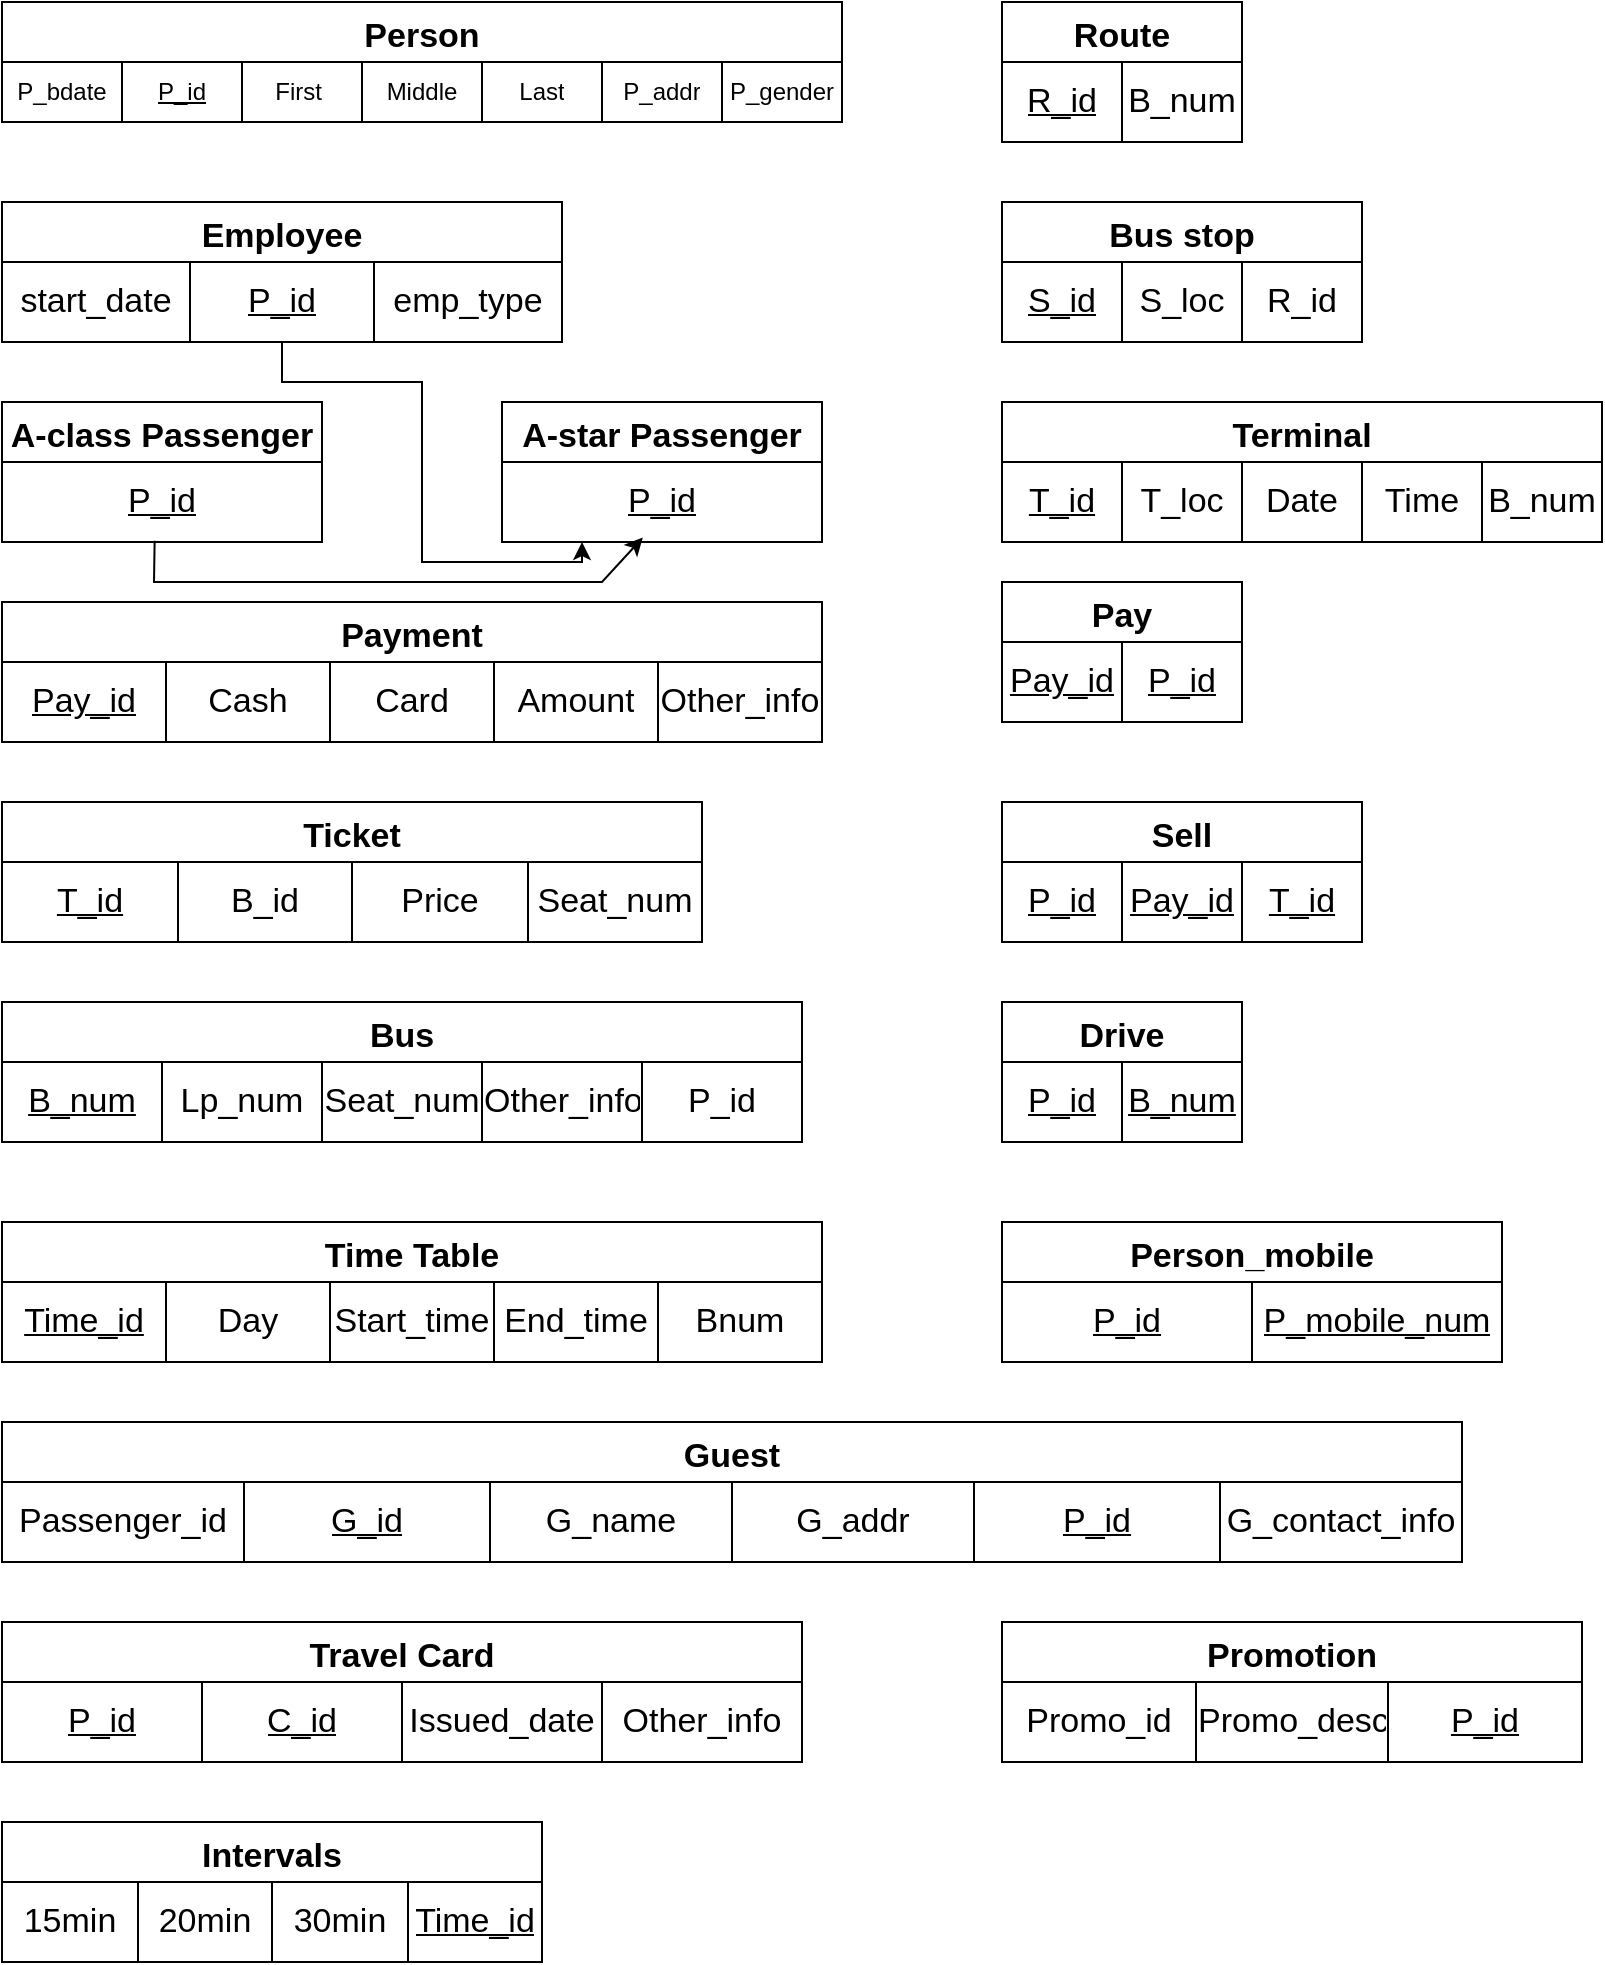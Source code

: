 <mxfile version="15.6.0" type="github">
  <diagram id="R2lEEEUBdFMjLlhIrx00" name="Page-1">
    <mxGraphModel dx="1038" dy="547" grid="1" gridSize="10" guides="1" tooltips="1" connect="1" arrows="1" fold="1" page="1" pageScale="1" pageWidth="850" pageHeight="1100" math="0" shadow="0" extFonts="Permanent Marker^https://fonts.googleapis.com/css?family=Permanent+Marker">
      <root>
        <mxCell id="0" />
        <mxCell id="1" parent="0" />
        <mxCell id="wXo4H-SSi3zwfZi33Xhp-3" value="Person" style="shape=table;startSize=30;container=1;collapsible=0;childLayout=tableLayout;fontSize=17;fontStyle=1" vertex="1" parent="1">
          <mxGeometry x="40" y="40" width="420" height="60" as="geometry" />
        </mxCell>
        <mxCell id="wXo4H-SSi3zwfZi33Xhp-4" value="" style="shape=partialRectangle;collapsible=0;dropTarget=0;pointerEvents=0;fillColor=none;top=0;left=0;bottom=0;right=0;points=[[0,0.5],[1,0.5]];portConstraint=eastwest;" vertex="1" parent="wXo4H-SSi3zwfZi33Xhp-3">
          <mxGeometry y="30" width="420" height="30" as="geometry" />
        </mxCell>
        <mxCell id="wXo4H-SSi3zwfZi33Xhp-5" value="P_bdate" style="shape=partialRectangle;html=1;whiteSpace=wrap;connectable=0;overflow=hidden;fillColor=none;top=0;left=0;bottom=0;right=0;pointerEvents=1;" vertex="1" parent="wXo4H-SSi3zwfZi33Xhp-4">
          <mxGeometry width="60" height="30" as="geometry">
            <mxRectangle width="60" height="30" as="alternateBounds" />
          </mxGeometry>
        </mxCell>
        <mxCell id="wXo4H-SSi3zwfZi33Xhp-6" value="&lt;u&gt;P_id&lt;/u&gt;" style="shape=partialRectangle;html=1;whiteSpace=wrap;connectable=0;overflow=hidden;fillColor=none;top=0;left=0;bottom=0;right=0;pointerEvents=1;" vertex="1" parent="wXo4H-SSi3zwfZi33Xhp-4">
          <mxGeometry x="60" width="60" height="30" as="geometry">
            <mxRectangle width="60" height="30" as="alternateBounds" />
          </mxGeometry>
        </mxCell>
        <mxCell id="wXo4H-SSi3zwfZi33Xhp-7" value="First&lt;span style=&quot;white-space: pre&quot;&gt;	&lt;/span&gt;" style="shape=partialRectangle;html=1;whiteSpace=wrap;connectable=0;overflow=hidden;fillColor=none;top=0;left=0;bottom=0;right=0;pointerEvents=1;" vertex="1" parent="wXo4H-SSi3zwfZi33Xhp-4">
          <mxGeometry x="120" width="60" height="30" as="geometry">
            <mxRectangle width="60" height="30" as="alternateBounds" />
          </mxGeometry>
        </mxCell>
        <mxCell id="wXo4H-SSi3zwfZi33Xhp-8" value="Middle" style="shape=partialRectangle;html=1;whiteSpace=wrap;connectable=0;overflow=hidden;fillColor=none;top=0;left=0;bottom=0;right=0;pointerEvents=1;" vertex="1" parent="wXo4H-SSi3zwfZi33Xhp-4">
          <mxGeometry x="180" width="60" height="30" as="geometry">
            <mxRectangle width="60" height="30" as="alternateBounds" />
          </mxGeometry>
        </mxCell>
        <mxCell id="wXo4H-SSi3zwfZi33Xhp-9" value="Last" style="shape=partialRectangle;html=1;whiteSpace=wrap;connectable=0;overflow=hidden;fillColor=none;top=0;left=0;bottom=0;right=0;pointerEvents=1;" vertex="1" parent="wXo4H-SSi3zwfZi33Xhp-4">
          <mxGeometry x="240" width="60" height="30" as="geometry">
            <mxRectangle width="60" height="30" as="alternateBounds" />
          </mxGeometry>
        </mxCell>
        <mxCell id="wXo4H-SSi3zwfZi33Xhp-10" value="P_addr" style="shape=partialRectangle;html=1;whiteSpace=wrap;connectable=0;overflow=hidden;fillColor=none;top=0;left=0;bottom=0;right=0;pointerEvents=1;" vertex="1" parent="wXo4H-SSi3zwfZi33Xhp-4">
          <mxGeometry x="300" width="60" height="30" as="geometry">
            <mxRectangle width="60" height="30" as="alternateBounds" />
          </mxGeometry>
        </mxCell>
        <mxCell id="wXo4H-SSi3zwfZi33Xhp-11" value="P_gender" style="shape=partialRectangle;html=1;whiteSpace=wrap;connectable=0;overflow=hidden;fillColor=none;top=0;left=0;bottom=0;right=0;pointerEvents=1;" vertex="1" parent="wXo4H-SSi3zwfZi33Xhp-4">
          <mxGeometry x="360" width="60" height="30" as="geometry">
            <mxRectangle width="60" height="30" as="alternateBounds" />
          </mxGeometry>
        </mxCell>
        <mxCell id="wXo4H-SSi3zwfZi33Xhp-18" value="Employee" style="shape=table;startSize=30;container=1;collapsible=0;childLayout=tableLayout;fontSize=17;fontStyle=1" vertex="1" parent="1">
          <mxGeometry x="40" y="140" width="280" height="70" as="geometry" />
        </mxCell>
        <mxCell id="wXo4H-SSi3zwfZi33Xhp-19" value="" style="shape=partialRectangle;collapsible=0;dropTarget=0;pointerEvents=0;fillColor=none;top=0;left=0;bottom=0;right=0;points=[[0,0.5],[1,0.5]];portConstraint=eastwest;fontSize=17;" vertex="1" parent="wXo4H-SSi3zwfZi33Xhp-18">
          <mxGeometry y="30" width="280" height="40" as="geometry" />
        </mxCell>
        <mxCell id="wXo4H-SSi3zwfZi33Xhp-20" value="start_date" style="shape=partialRectangle;html=1;whiteSpace=wrap;connectable=0;overflow=hidden;fillColor=none;top=0;left=0;bottom=0;right=0;pointerEvents=1;fontSize=17;" vertex="1" parent="wXo4H-SSi3zwfZi33Xhp-19">
          <mxGeometry width="94" height="40" as="geometry">
            <mxRectangle width="94" height="40" as="alternateBounds" />
          </mxGeometry>
        </mxCell>
        <mxCell id="wXo4H-SSi3zwfZi33Xhp-21" value="&lt;u&gt;P_id&lt;/u&gt;" style="shape=partialRectangle;html=1;whiteSpace=wrap;connectable=0;overflow=hidden;fillColor=none;top=0;left=0;bottom=0;right=0;pointerEvents=1;fontSize=17;" vertex="1" parent="wXo4H-SSi3zwfZi33Xhp-19">
          <mxGeometry x="94" width="92" height="40" as="geometry">
            <mxRectangle width="92" height="40" as="alternateBounds" />
          </mxGeometry>
        </mxCell>
        <mxCell id="wXo4H-SSi3zwfZi33Xhp-22" value="emp_type" style="shape=partialRectangle;html=1;whiteSpace=wrap;connectable=0;overflow=hidden;fillColor=none;top=0;left=0;bottom=0;right=0;pointerEvents=1;fontSize=17;" vertex="1" parent="wXo4H-SSi3zwfZi33Xhp-19">
          <mxGeometry x="186" width="94" height="40" as="geometry">
            <mxRectangle width="94" height="40" as="alternateBounds" />
          </mxGeometry>
        </mxCell>
        <mxCell id="wXo4H-SSi3zwfZi33Xhp-23" value="A-class Passenger" style="shape=table;startSize=30;container=1;collapsible=0;childLayout=tableLayout;fontSize=17;fontStyle=1" vertex="1" parent="1">
          <mxGeometry x="40" y="240" width="160" height="70" as="geometry" />
        </mxCell>
        <mxCell id="wXo4H-SSi3zwfZi33Xhp-24" value="" style="shape=partialRectangle;collapsible=0;dropTarget=0;pointerEvents=0;fillColor=none;top=0;left=0;bottom=0;right=0;points=[[0,0.5],[1,0.5]];portConstraint=eastwest;fontSize=17;" vertex="1" parent="wXo4H-SSi3zwfZi33Xhp-23">
          <mxGeometry y="30" width="160" height="40" as="geometry" />
        </mxCell>
        <mxCell id="wXo4H-SSi3zwfZi33Xhp-25" value="&lt;u&gt;P_id&lt;/u&gt;" style="shape=partialRectangle;html=1;whiteSpace=wrap;connectable=0;overflow=hidden;fillColor=none;top=0;left=0;bottom=0;right=0;pointerEvents=1;fontSize=17;" vertex="1" parent="wXo4H-SSi3zwfZi33Xhp-24">
          <mxGeometry width="160" height="40" as="geometry">
            <mxRectangle width="160" height="40" as="alternateBounds" />
          </mxGeometry>
        </mxCell>
        <mxCell id="wXo4H-SSi3zwfZi33Xhp-26" value="Payment" style="shape=table;startSize=30;container=1;collapsible=0;childLayout=tableLayout;fontSize=17;fontStyle=1" vertex="1" parent="1">
          <mxGeometry x="40" y="340" width="410" height="70" as="geometry" />
        </mxCell>
        <mxCell id="wXo4H-SSi3zwfZi33Xhp-27" value="" style="shape=partialRectangle;collapsible=0;dropTarget=0;pointerEvents=0;fillColor=none;top=0;left=0;bottom=0;right=0;points=[[0,0.5],[1,0.5]];portConstraint=eastwest;fontSize=17;" vertex="1" parent="wXo4H-SSi3zwfZi33Xhp-26">
          <mxGeometry y="30" width="410" height="40" as="geometry" />
        </mxCell>
        <mxCell id="wXo4H-SSi3zwfZi33Xhp-28" value="&lt;u&gt;Pay_id&lt;/u&gt;" style="shape=partialRectangle;html=1;whiteSpace=wrap;connectable=0;overflow=hidden;fillColor=none;top=0;left=0;bottom=0;right=0;pointerEvents=1;fontSize=17;" vertex="1" parent="wXo4H-SSi3zwfZi33Xhp-27">
          <mxGeometry width="82" height="40" as="geometry">
            <mxRectangle width="82" height="40" as="alternateBounds" />
          </mxGeometry>
        </mxCell>
        <mxCell id="wXo4H-SSi3zwfZi33Xhp-29" value="Cash" style="shape=partialRectangle;html=1;whiteSpace=wrap;connectable=0;overflow=hidden;fillColor=none;top=0;left=0;bottom=0;right=0;pointerEvents=1;fontSize=17;" vertex="1" parent="wXo4H-SSi3zwfZi33Xhp-27">
          <mxGeometry x="82" width="82" height="40" as="geometry">
            <mxRectangle width="82" height="40" as="alternateBounds" />
          </mxGeometry>
        </mxCell>
        <mxCell id="wXo4H-SSi3zwfZi33Xhp-30" value="Card" style="shape=partialRectangle;html=1;whiteSpace=wrap;connectable=0;overflow=hidden;fillColor=none;top=0;left=0;bottom=0;right=0;pointerEvents=1;fontSize=17;" vertex="1" parent="wXo4H-SSi3zwfZi33Xhp-27">
          <mxGeometry x="164" width="82" height="40" as="geometry">
            <mxRectangle width="82" height="40" as="alternateBounds" />
          </mxGeometry>
        </mxCell>
        <mxCell id="wXo4H-SSi3zwfZi33Xhp-31" value="Amount" style="shape=partialRectangle;html=1;whiteSpace=wrap;connectable=0;overflow=hidden;fillColor=none;top=0;left=0;bottom=0;right=0;pointerEvents=1;fontSize=17;" vertex="1" parent="wXo4H-SSi3zwfZi33Xhp-27">
          <mxGeometry x="246" width="82" height="40" as="geometry">
            <mxRectangle width="82" height="40" as="alternateBounds" />
          </mxGeometry>
        </mxCell>
        <mxCell id="wXo4H-SSi3zwfZi33Xhp-32" value="Other_info" style="shape=partialRectangle;html=1;whiteSpace=wrap;connectable=0;overflow=hidden;fillColor=none;top=0;left=0;bottom=0;right=0;pointerEvents=1;fontSize=17;" vertex="1" parent="wXo4H-SSi3zwfZi33Xhp-27">
          <mxGeometry x="328" width="82" height="40" as="geometry">
            <mxRectangle width="82" height="40" as="alternateBounds" />
          </mxGeometry>
        </mxCell>
        <mxCell id="wXo4H-SSi3zwfZi33Xhp-33" value="A-star Passenger" style="shape=table;startSize=30;container=1;collapsible=0;childLayout=tableLayout;fontSize=17;fontStyle=1" vertex="1" parent="1">
          <mxGeometry x="290" y="240" width="160" height="70" as="geometry" />
        </mxCell>
        <mxCell id="wXo4H-SSi3zwfZi33Xhp-34" value="" style="shape=partialRectangle;collapsible=0;dropTarget=0;pointerEvents=0;fillColor=none;top=0;left=0;bottom=0;right=0;points=[[0,0.5],[1,0.5]];portConstraint=eastwest;fontSize=17;" vertex="1" parent="wXo4H-SSi3zwfZi33Xhp-33">
          <mxGeometry y="30" width="160" height="40" as="geometry" />
        </mxCell>
        <mxCell id="wXo4H-SSi3zwfZi33Xhp-35" value="&lt;u&gt;P_id&lt;/u&gt;" style="shape=partialRectangle;html=1;whiteSpace=wrap;connectable=0;overflow=hidden;fillColor=none;top=0;left=0;bottom=0;right=0;pointerEvents=1;fontSize=17;" vertex="1" parent="wXo4H-SSi3zwfZi33Xhp-34">
          <mxGeometry width="160" height="40" as="geometry">
            <mxRectangle width="160" height="40" as="alternateBounds" />
          </mxGeometry>
        </mxCell>
        <mxCell id="wXo4H-SSi3zwfZi33Xhp-36" value="Ticket" style="shape=table;startSize=30;container=1;collapsible=0;childLayout=tableLayout;fontSize=17;fontStyle=1" vertex="1" parent="1">
          <mxGeometry x="40" y="440" width="350" height="70" as="geometry" />
        </mxCell>
        <mxCell id="wXo4H-SSi3zwfZi33Xhp-37" value="" style="shape=partialRectangle;collapsible=0;dropTarget=0;pointerEvents=0;fillColor=none;top=0;left=0;bottom=0;right=0;points=[[0,0.5],[1,0.5]];portConstraint=eastwest;fontSize=17;" vertex="1" parent="wXo4H-SSi3zwfZi33Xhp-36">
          <mxGeometry y="30" width="350" height="40" as="geometry" />
        </mxCell>
        <mxCell id="wXo4H-SSi3zwfZi33Xhp-38" value="&lt;u&gt;T_id&lt;/u&gt;" style="shape=partialRectangle;html=1;whiteSpace=wrap;connectable=0;overflow=hidden;fillColor=none;top=0;left=0;bottom=0;right=0;pointerEvents=1;fontSize=17;" vertex="1" parent="wXo4H-SSi3zwfZi33Xhp-37">
          <mxGeometry width="88" height="40" as="geometry">
            <mxRectangle width="88" height="40" as="alternateBounds" />
          </mxGeometry>
        </mxCell>
        <mxCell id="wXo4H-SSi3zwfZi33Xhp-39" value="B_id" style="shape=partialRectangle;html=1;whiteSpace=wrap;connectable=0;overflow=hidden;fillColor=none;top=0;left=0;bottom=0;right=0;pointerEvents=1;fontSize=17;" vertex="1" parent="wXo4H-SSi3zwfZi33Xhp-37">
          <mxGeometry x="88" width="87" height="40" as="geometry">
            <mxRectangle width="87" height="40" as="alternateBounds" />
          </mxGeometry>
        </mxCell>
        <mxCell id="wXo4H-SSi3zwfZi33Xhp-40" value="Price" style="shape=partialRectangle;html=1;whiteSpace=wrap;connectable=0;overflow=hidden;fillColor=none;top=0;left=0;bottom=0;right=0;pointerEvents=1;fontSize=17;" vertex="1" parent="wXo4H-SSi3zwfZi33Xhp-37">
          <mxGeometry x="175" width="88" height="40" as="geometry">
            <mxRectangle width="88" height="40" as="alternateBounds" />
          </mxGeometry>
        </mxCell>
        <mxCell id="wXo4H-SSi3zwfZi33Xhp-41" value="Seat_num" style="shape=partialRectangle;html=1;whiteSpace=wrap;connectable=0;overflow=hidden;fillColor=none;top=0;left=0;bottom=0;right=0;pointerEvents=1;fontSize=17;" vertex="1" parent="wXo4H-SSi3zwfZi33Xhp-37">
          <mxGeometry x="263" width="87" height="40" as="geometry">
            <mxRectangle width="87" height="40" as="alternateBounds" />
          </mxGeometry>
        </mxCell>
        <mxCell id="wXo4H-SSi3zwfZi33Xhp-42" value="Bus" style="shape=table;startSize=30;container=1;collapsible=0;childLayout=tableLayout;fontSize=17;fontStyle=1" vertex="1" parent="1">
          <mxGeometry x="40" y="540" width="400" height="70" as="geometry" />
        </mxCell>
        <mxCell id="wXo4H-SSi3zwfZi33Xhp-43" value="" style="shape=partialRectangle;collapsible=0;dropTarget=0;pointerEvents=0;fillColor=none;top=0;left=0;bottom=0;right=0;points=[[0,0.5],[1,0.5]];portConstraint=eastwest;fontSize=17;" vertex="1" parent="wXo4H-SSi3zwfZi33Xhp-42">
          <mxGeometry y="30" width="400" height="40" as="geometry" />
        </mxCell>
        <mxCell id="wXo4H-SSi3zwfZi33Xhp-44" value="&lt;u&gt;B_num&lt;/u&gt;" style="shape=partialRectangle;html=1;whiteSpace=wrap;connectable=0;overflow=hidden;fillColor=none;top=0;left=0;bottom=0;right=0;pointerEvents=1;fontSize=17;" vertex="1" parent="wXo4H-SSi3zwfZi33Xhp-43">
          <mxGeometry width="80" height="40" as="geometry">
            <mxRectangle width="80" height="40" as="alternateBounds" />
          </mxGeometry>
        </mxCell>
        <mxCell id="wXo4H-SSi3zwfZi33Xhp-45" value="Lp_num" style="shape=partialRectangle;html=1;whiteSpace=wrap;connectable=0;overflow=hidden;fillColor=none;top=0;left=0;bottom=0;right=0;pointerEvents=1;fontSize=17;" vertex="1" parent="wXo4H-SSi3zwfZi33Xhp-43">
          <mxGeometry x="80" width="80" height="40" as="geometry">
            <mxRectangle width="80" height="40" as="alternateBounds" />
          </mxGeometry>
        </mxCell>
        <mxCell id="wXo4H-SSi3zwfZi33Xhp-46" value="Seat_num" style="shape=partialRectangle;html=1;whiteSpace=wrap;connectable=0;overflow=hidden;fillColor=none;top=0;left=0;bottom=0;right=0;pointerEvents=1;fontSize=17;" vertex="1" parent="wXo4H-SSi3zwfZi33Xhp-43">
          <mxGeometry x="160" width="80" height="40" as="geometry">
            <mxRectangle width="80" height="40" as="alternateBounds" />
          </mxGeometry>
        </mxCell>
        <mxCell id="wXo4H-SSi3zwfZi33Xhp-47" value="Other_info" style="shape=partialRectangle;html=1;whiteSpace=wrap;connectable=0;overflow=hidden;fillColor=none;top=0;left=0;bottom=0;right=0;pointerEvents=1;fontSize=17;" vertex="1" parent="wXo4H-SSi3zwfZi33Xhp-43">
          <mxGeometry x="240" width="80" height="40" as="geometry">
            <mxRectangle width="80" height="40" as="alternateBounds" />
          </mxGeometry>
        </mxCell>
        <mxCell id="wXo4H-SSi3zwfZi33Xhp-48" value="P_id" style="shape=partialRectangle;html=1;whiteSpace=wrap;connectable=0;overflow=hidden;fillColor=none;top=0;left=0;bottom=0;right=0;pointerEvents=1;fontSize=17;" vertex="1" parent="wXo4H-SSi3zwfZi33Xhp-43">
          <mxGeometry x="320" width="80" height="40" as="geometry">
            <mxRectangle width="80" height="40" as="alternateBounds" />
          </mxGeometry>
        </mxCell>
        <mxCell id="wXo4H-SSi3zwfZi33Xhp-49" value="Terminal" style="shape=table;startSize=30;container=1;collapsible=0;childLayout=tableLayout;fontSize=17;fontStyle=1" vertex="1" parent="1">
          <mxGeometry x="540" y="240" width="300" height="70" as="geometry" />
        </mxCell>
        <mxCell id="wXo4H-SSi3zwfZi33Xhp-50" value="" style="shape=partialRectangle;collapsible=0;dropTarget=0;pointerEvents=0;fillColor=none;top=0;left=0;bottom=0;right=0;points=[[0,0.5],[1,0.5]];portConstraint=eastwest;fontSize=17;" vertex="1" parent="wXo4H-SSi3zwfZi33Xhp-49">
          <mxGeometry y="30" width="300" height="40" as="geometry" />
        </mxCell>
        <mxCell id="wXo4H-SSi3zwfZi33Xhp-51" value="&lt;u&gt;T_id&lt;/u&gt;" style="shape=partialRectangle;html=1;whiteSpace=wrap;connectable=0;overflow=hidden;fillColor=none;top=0;left=0;bottom=0;right=0;pointerEvents=1;fontSize=17;" vertex="1" parent="wXo4H-SSi3zwfZi33Xhp-50">
          <mxGeometry width="60" height="40" as="geometry">
            <mxRectangle width="60" height="40" as="alternateBounds" />
          </mxGeometry>
        </mxCell>
        <mxCell id="wXo4H-SSi3zwfZi33Xhp-52" value="T_loc" style="shape=partialRectangle;html=1;whiteSpace=wrap;connectable=0;overflow=hidden;fillColor=none;top=0;left=0;bottom=0;right=0;pointerEvents=1;fontSize=17;" vertex="1" parent="wXo4H-SSi3zwfZi33Xhp-50">
          <mxGeometry x="60" width="60" height="40" as="geometry">
            <mxRectangle width="60" height="40" as="alternateBounds" />
          </mxGeometry>
        </mxCell>
        <mxCell id="wXo4H-SSi3zwfZi33Xhp-53" value="Date" style="shape=partialRectangle;html=1;whiteSpace=wrap;connectable=0;overflow=hidden;fillColor=none;top=0;left=0;bottom=0;right=0;pointerEvents=1;fontSize=17;" vertex="1" parent="wXo4H-SSi3zwfZi33Xhp-50">
          <mxGeometry x="120" width="60" height="40" as="geometry">
            <mxRectangle width="60" height="40" as="alternateBounds" />
          </mxGeometry>
        </mxCell>
        <mxCell id="wXo4H-SSi3zwfZi33Xhp-54" value="Time" style="shape=partialRectangle;html=1;whiteSpace=wrap;connectable=0;overflow=hidden;fillColor=none;top=0;left=0;bottom=0;right=0;pointerEvents=1;fontSize=17;" vertex="1" parent="wXo4H-SSi3zwfZi33Xhp-50">
          <mxGeometry x="180" width="60" height="40" as="geometry">
            <mxRectangle width="60" height="40" as="alternateBounds" />
          </mxGeometry>
        </mxCell>
        <mxCell id="wXo4H-SSi3zwfZi33Xhp-55" value="B_num" style="shape=partialRectangle;html=1;whiteSpace=wrap;connectable=0;overflow=hidden;fillColor=none;top=0;left=0;bottom=0;right=0;pointerEvents=1;fontSize=17;" vertex="1" parent="wXo4H-SSi3zwfZi33Xhp-50">
          <mxGeometry x="240" width="60" height="40" as="geometry">
            <mxRectangle width="60" height="40" as="alternateBounds" />
          </mxGeometry>
        </mxCell>
        <mxCell id="wXo4H-SSi3zwfZi33Xhp-56" value="Route" style="shape=table;startSize=30;container=1;collapsible=0;childLayout=tableLayout;fontSize=17;fontStyle=1" vertex="1" parent="1">
          <mxGeometry x="540" y="40" width="120" height="70" as="geometry" />
        </mxCell>
        <mxCell id="wXo4H-SSi3zwfZi33Xhp-57" value="" style="shape=partialRectangle;collapsible=0;dropTarget=0;pointerEvents=0;fillColor=none;top=0;left=0;bottom=0;right=0;points=[[0,0.5],[1,0.5]];portConstraint=eastwest;fontSize=17;" vertex="1" parent="wXo4H-SSi3zwfZi33Xhp-56">
          <mxGeometry y="30" width="120" height="40" as="geometry" />
        </mxCell>
        <mxCell id="wXo4H-SSi3zwfZi33Xhp-58" value="&lt;u&gt;R_id&lt;/u&gt;" style="shape=partialRectangle;html=1;whiteSpace=wrap;connectable=0;overflow=hidden;fillColor=none;top=0;left=0;bottom=0;right=0;pointerEvents=1;fontSize=17;" vertex="1" parent="wXo4H-SSi3zwfZi33Xhp-57">
          <mxGeometry width="60" height="40" as="geometry">
            <mxRectangle width="60" height="40" as="alternateBounds" />
          </mxGeometry>
        </mxCell>
        <mxCell id="wXo4H-SSi3zwfZi33Xhp-59" value="B_num" style="shape=partialRectangle;html=1;whiteSpace=wrap;connectable=0;overflow=hidden;fillColor=none;top=0;left=0;bottom=0;right=0;pointerEvents=1;fontSize=17;" vertex="1" parent="wXo4H-SSi3zwfZi33Xhp-57">
          <mxGeometry x="60" width="60" height="40" as="geometry">
            <mxRectangle width="60" height="40" as="alternateBounds" />
          </mxGeometry>
        </mxCell>
        <mxCell id="wXo4H-SSi3zwfZi33Xhp-60" value="Bus stop" style="shape=table;startSize=30;container=1;collapsible=0;childLayout=tableLayout;fontSize=17;fontStyle=1" vertex="1" parent="1">
          <mxGeometry x="540" y="140" width="180" height="70" as="geometry" />
        </mxCell>
        <mxCell id="wXo4H-SSi3zwfZi33Xhp-61" value="" style="shape=partialRectangle;collapsible=0;dropTarget=0;pointerEvents=0;fillColor=none;top=0;left=0;bottom=0;right=0;points=[[0,0.5],[1,0.5]];portConstraint=eastwest;fontSize=17;" vertex="1" parent="wXo4H-SSi3zwfZi33Xhp-60">
          <mxGeometry y="30" width="180" height="40" as="geometry" />
        </mxCell>
        <mxCell id="wXo4H-SSi3zwfZi33Xhp-62" value="&lt;u&gt;S_id&lt;/u&gt;" style="shape=partialRectangle;html=1;whiteSpace=wrap;connectable=0;overflow=hidden;fillColor=none;top=0;left=0;bottom=0;right=0;pointerEvents=1;fontSize=17;" vertex="1" parent="wXo4H-SSi3zwfZi33Xhp-61">
          <mxGeometry width="60" height="40" as="geometry">
            <mxRectangle width="60" height="40" as="alternateBounds" />
          </mxGeometry>
        </mxCell>
        <mxCell id="wXo4H-SSi3zwfZi33Xhp-63" value="S_loc" style="shape=partialRectangle;html=1;whiteSpace=wrap;connectable=0;overflow=hidden;fillColor=none;top=0;left=0;bottom=0;right=0;pointerEvents=1;fontSize=17;" vertex="1" parent="wXo4H-SSi3zwfZi33Xhp-61">
          <mxGeometry x="60" width="60" height="40" as="geometry">
            <mxRectangle width="60" height="40" as="alternateBounds" />
          </mxGeometry>
        </mxCell>
        <mxCell id="wXo4H-SSi3zwfZi33Xhp-64" value="R_id" style="shape=partialRectangle;html=1;whiteSpace=wrap;connectable=0;overflow=hidden;fillColor=none;top=0;left=0;bottom=0;right=0;pointerEvents=1;fontSize=17;" vertex="1" parent="wXo4H-SSi3zwfZi33Xhp-61">
          <mxGeometry x="120" width="60" height="40" as="geometry">
            <mxRectangle width="60" height="40" as="alternateBounds" />
          </mxGeometry>
        </mxCell>
        <mxCell id="wXo4H-SSi3zwfZi33Xhp-65" value="Time Table" style="shape=table;startSize=30;container=1;collapsible=0;childLayout=tableLayout;fontSize=17;fontStyle=1" vertex="1" parent="1">
          <mxGeometry x="40" y="650" width="410" height="70" as="geometry" />
        </mxCell>
        <mxCell id="wXo4H-SSi3zwfZi33Xhp-66" value="" style="shape=partialRectangle;collapsible=0;dropTarget=0;pointerEvents=0;fillColor=none;top=0;left=0;bottom=0;right=0;points=[[0,0.5],[1,0.5]];portConstraint=eastwest;fontSize=17;" vertex="1" parent="wXo4H-SSi3zwfZi33Xhp-65">
          <mxGeometry y="30" width="410" height="40" as="geometry" />
        </mxCell>
        <mxCell id="wXo4H-SSi3zwfZi33Xhp-67" value="&lt;u&gt;Time_id&lt;/u&gt;" style="shape=partialRectangle;html=1;whiteSpace=wrap;connectable=0;overflow=hidden;fillColor=none;top=0;left=0;bottom=0;right=0;pointerEvents=1;fontSize=17;" vertex="1" parent="wXo4H-SSi3zwfZi33Xhp-66">
          <mxGeometry width="82" height="40" as="geometry">
            <mxRectangle width="82" height="40" as="alternateBounds" />
          </mxGeometry>
        </mxCell>
        <mxCell id="wXo4H-SSi3zwfZi33Xhp-68" value="Day" style="shape=partialRectangle;html=1;whiteSpace=wrap;connectable=0;overflow=hidden;fillColor=none;top=0;left=0;bottom=0;right=0;pointerEvents=1;fontSize=17;" vertex="1" parent="wXo4H-SSi3zwfZi33Xhp-66">
          <mxGeometry x="82" width="82" height="40" as="geometry">
            <mxRectangle width="82" height="40" as="alternateBounds" />
          </mxGeometry>
        </mxCell>
        <mxCell id="wXo4H-SSi3zwfZi33Xhp-69" value="Start_time" style="shape=partialRectangle;html=1;whiteSpace=wrap;connectable=0;overflow=hidden;fillColor=none;top=0;left=0;bottom=0;right=0;pointerEvents=1;fontSize=17;" vertex="1" parent="wXo4H-SSi3zwfZi33Xhp-66">
          <mxGeometry x="164" width="82" height="40" as="geometry">
            <mxRectangle width="82" height="40" as="alternateBounds" />
          </mxGeometry>
        </mxCell>
        <mxCell id="wXo4H-SSi3zwfZi33Xhp-70" value="End_time" style="shape=partialRectangle;html=1;whiteSpace=wrap;connectable=0;overflow=hidden;fillColor=none;top=0;left=0;bottom=0;right=0;pointerEvents=1;fontSize=17;" vertex="1" parent="wXo4H-SSi3zwfZi33Xhp-66">
          <mxGeometry x="246" width="82" height="40" as="geometry">
            <mxRectangle width="82" height="40" as="alternateBounds" />
          </mxGeometry>
        </mxCell>
        <mxCell id="wXo4H-SSi3zwfZi33Xhp-71" value="Bnum" style="shape=partialRectangle;html=1;whiteSpace=wrap;connectable=0;overflow=hidden;fillColor=none;top=0;left=0;bottom=0;right=0;pointerEvents=1;fontSize=17;" vertex="1" parent="wXo4H-SSi3zwfZi33Xhp-66">
          <mxGeometry x="328" width="82" height="40" as="geometry">
            <mxRectangle width="82" height="40" as="alternateBounds" />
          </mxGeometry>
        </mxCell>
        <mxCell id="wXo4H-SSi3zwfZi33Xhp-72" value="Guest" style="shape=table;startSize=30;container=1;collapsible=0;childLayout=tableLayout;fontSize=17;fontStyle=1" vertex="1" parent="1">
          <mxGeometry x="40" y="750" width="730" height="70" as="geometry" />
        </mxCell>
        <mxCell id="wXo4H-SSi3zwfZi33Xhp-73" value="" style="shape=partialRectangle;collapsible=0;dropTarget=0;pointerEvents=0;fillColor=none;top=0;left=0;bottom=0;right=0;points=[[0,0.5],[1,0.5]];portConstraint=eastwest;fontSize=17;" vertex="1" parent="wXo4H-SSi3zwfZi33Xhp-72">
          <mxGeometry y="30" width="730" height="40" as="geometry" />
        </mxCell>
        <mxCell id="wXo4H-SSi3zwfZi33Xhp-74" value="Passenger_id" style="shape=partialRectangle;html=1;whiteSpace=wrap;connectable=0;overflow=hidden;fillColor=none;top=0;left=0;bottom=0;right=0;pointerEvents=1;fontSize=17;" vertex="1" parent="wXo4H-SSi3zwfZi33Xhp-73">
          <mxGeometry width="121" height="40" as="geometry">
            <mxRectangle width="121" height="40" as="alternateBounds" />
          </mxGeometry>
        </mxCell>
        <mxCell id="wXo4H-SSi3zwfZi33Xhp-75" value="&lt;u&gt;G_id&lt;/u&gt;" style="shape=partialRectangle;html=1;whiteSpace=wrap;connectable=0;overflow=hidden;fillColor=none;top=0;left=0;bottom=0;right=0;pointerEvents=1;fontSize=17;" vertex="1" parent="wXo4H-SSi3zwfZi33Xhp-73">
          <mxGeometry x="121" width="123" height="40" as="geometry">
            <mxRectangle width="123" height="40" as="alternateBounds" />
          </mxGeometry>
        </mxCell>
        <mxCell id="wXo4H-SSi3zwfZi33Xhp-76" value="G_name" style="shape=partialRectangle;html=1;whiteSpace=wrap;connectable=0;overflow=hidden;fillColor=none;top=0;left=0;bottom=0;right=0;pointerEvents=1;fontSize=17;" vertex="1" parent="wXo4H-SSi3zwfZi33Xhp-73">
          <mxGeometry x="244" width="121" height="40" as="geometry">
            <mxRectangle width="121" height="40" as="alternateBounds" />
          </mxGeometry>
        </mxCell>
        <mxCell id="wXo4H-SSi3zwfZi33Xhp-77" value="G_addr" style="shape=partialRectangle;html=1;whiteSpace=wrap;connectable=0;overflow=hidden;fillColor=none;top=0;left=0;bottom=0;right=0;pointerEvents=1;fontSize=17;" vertex="1" parent="wXo4H-SSi3zwfZi33Xhp-73">
          <mxGeometry x="365" width="121" height="40" as="geometry">
            <mxRectangle width="121" height="40" as="alternateBounds" />
          </mxGeometry>
        </mxCell>
        <mxCell id="wXo4H-SSi3zwfZi33Xhp-78" value="&lt;u&gt;P_id&lt;/u&gt;" style="shape=partialRectangle;html=1;whiteSpace=wrap;connectable=0;overflow=hidden;fillColor=none;top=0;left=0;bottom=0;right=0;pointerEvents=1;fontSize=17;" vertex="1" parent="wXo4H-SSi3zwfZi33Xhp-73">
          <mxGeometry x="486" width="123" height="40" as="geometry">
            <mxRectangle width="123" height="40" as="alternateBounds" />
          </mxGeometry>
        </mxCell>
        <mxCell id="wXo4H-SSi3zwfZi33Xhp-79" value="G_contact_info" style="shape=partialRectangle;html=1;whiteSpace=wrap;connectable=0;overflow=hidden;fillColor=none;top=0;left=0;bottom=0;right=0;pointerEvents=1;fontSize=17;" vertex="1" parent="wXo4H-SSi3zwfZi33Xhp-73">
          <mxGeometry x="609" width="121" height="40" as="geometry">
            <mxRectangle width="121" height="40" as="alternateBounds" />
          </mxGeometry>
        </mxCell>
        <mxCell id="wXo4H-SSi3zwfZi33Xhp-80" value="Travel Card" style="shape=table;startSize=30;container=1;collapsible=0;childLayout=tableLayout;fontSize=17;fontStyle=1" vertex="1" parent="1">
          <mxGeometry x="40" y="850" width="400" height="70" as="geometry" />
        </mxCell>
        <mxCell id="wXo4H-SSi3zwfZi33Xhp-81" value="" style="shape=partialRectangle;collapsible=0;dropTarget=0;pointerEvents=0;fillColor=none;top=0;left=0;bottom=0;right=0;points=[[0,0.5],[1,0.5]];portConstraint=eastwest;fontSize=17;" vertex="1" parent="wXo4H-SSi3zwfZi33Xhp-80">
          <mxGeometry y="30" width="400" height="40" as="geometry" />
        </mxCell>
        <mxCell id="wXo4H-SSi3zwfZi33Xhp-82" value="&lt;u&gt;P_id&lt;/u&gt;" style="shape=partialRectangle;html=1;whiteSpace=wrap;connectable=0;overflow=hidden;fillColor=none;top=0;left=0;bottom=0;right=0;pointerEvents=1;fontSize=17;" vertex="1" parent="wXo4H-SSi3zwfZi33Xhp-81">
          <mxGeometry width="100" height="40" as="geometry">
            <mxRectangle width="100" height="40" as="alternateBounds" />
          </mxGeometry>
        </mxCell>
        <mxCell id="wXo4H-SSi3zwfZi33Xhp-83" value="&lt;u&gt;C_id&lt;/u&gt;" style="shape=partialRectangle;html=1;whiteSpace=wrap;connectable=0;overflow=hidden;fillColor=none;top=0;left=0;bottom=0;right=0;pointerEvents=1;fontSize=17;" vertex="1" parent="wXo4H-SSi3zwfZi33Xhp-81">
          <mxGeometry x="100" width="100" height="40" as="geometry">
            <mxRectangle width="100" height="40" as="alternateBounds" />
          </mxGeometry>
        </mxCell>
        <mxCell id="wXo4H-SSi3zwfZi33Xhp-84" value="Issued_date" style="shape=partialRectangle;html=1;whiteSpace=wrap;connectable=0;overflow=hidden;fillColor=none;top=0;left=0;bottom=0;right=0;pointerEvents=1;fontSize=17;" vertex="1" parent="wXo4H-SSi3zwfZi33Xhp-81">
          <mxGeometry x="200" width="100" height="40" as="geometry">
            <mxRectangle width="100" height="40" as="alternateBounds" />
          </mxGeometry>
        </mxCell>
        <mxCell id="wXo4H-SSi3zwfZi33Xhp-85" value="Other_info" style="shape=partialRectangle;html=1;whiteSpace=wrap;connectable=0;overflow=hidden;fillColor=none;top=0;left=0;bottom=0;right=0;pointerEvents=1;fontSize=17;" vertex="1" parent="wXo4H-SSi3zwfZi33Xhp-81">
          <mxGeometry x="300" width="100" height="40" as="geometry">
            <mxRectangle width="100" height="40" as="alternateBounds" />
          </mxGeometry>
        </mxCell>
        <mxCell id="wXo4H-SSi3zwfZi33Xhp-86" value="Promotion" style="shape=table;startSize=30;container=1;collapsible=0;childLayout=tableLayout;fontSize=17;fontStyle=1" vertex="1" parent="1">
          <mxGeometry x="540" y="850" width="290" height="70" as="geometry" />
        </mxCell>
        <mxCell id="wXo4H-SSi3zwfZi33Xhp-87" value="" style="shape=partialRectangle;collapsible=0;dropTarget=0;pointerEvents=0;fillColor=none;top=0;left=0;bottom=0;right=0;points=[[0,0.5],[1,0.5]];portConstraint=eastwest;fontSize=17;" vertex="1" parent="wXo4H-SSi3zwfZi33Xhp-86">
          <mxGeometry y="30" width="290" height="40" as="geometry" />
        </mxCell>
        <mxCell id="wXo4H-SSi3zwfZi33Xhp-88" value="Promo_id" style="shape=partialRectangle;html=1;whiteSpace=wrap;connectable=0;overflow=hidden;fillColor=none;top=0;left=0;bottom=0;right=0;pointerEvents=1;fontSize=17;" vertex="1" parent="wXo4H-SSi3zwfZi33Xhp-87">
          <mxGeometry width="97" height="40" as="geometry">
            <mxRectangle width="97" height="40" as="alternateBounds" />
          </mxGeometry>
        </mxCell>
        <mxCell id="wXo4H-SSi3zwfZi33Xhp-89" value="Promo_desc" style="shape=partialRectangle;html=1;whiteSpace=wrap;connectable=0;overflow=hidden;fillColor=none;top=0;left=0;bottom=0;right=0;pointerEvents=1;fontSize=17;" vertex="1" parent="wXo4H-SSi3zwfZi33Xhp-87">
          <mxGeometry x="97" width="96" height="40" as="geometry">
            <mxRectangle width="96" height="40" as="alternateBounds" />
          </mxGeometry>
        </mxCell>
        <mxCell id="wXo4H-SSi3zwfZi33Xhp-90" value="&lt;u&gt;P_id&lt;/u&gt;" style="shape=partialRectangle;html=1;whiteSpace=wrap;connectable=0;overflow=hidden;fillColor=none;top=0;left=0;bottom=0;right=0;pointerEvents=1;fontSize=17;" vertex="1" parent="wXo4H-SSi3zwfZi33Xhp-87">
          <mxGeometry x="193" width="97" height="40" as="geometry">
            <mxRectangle width="97" height="40" as="alternateBounds" />
          </mxGeometry>
        </mxCell>
        <mxCell id="wXo4H-SSi3zwfZi33Xhp-91" value="Pay" style="shape=table;startSize=30;container=1;collapsible=0;childLayout=tableLayout;fontSize=17;fontStyle=1" vertex="1" parent="1">
          <mxGeometry x="540" y="330" width="120" height="70" as="geometry" />
        </mxCell>
        <mxCell id="wXo4H-SSi3zwfZi33Xhp-92" value="" style="shape=partialRectangle;collapsible=0;dropTarget=0;pointerEvents=0;fillColor=none;top=0;left=0;bottom=0;right=0;points=[[0,0.5],[1,0.5]];portConstraint=eastwest;fontSize=17;" vertex="1" parent="wXo4H-SSi3zwfZi33Xhp-91">
          <mxGeometry y="30" width="120" height="40" as="geometry" />
        </mxCell>
        <mxCell id="wXo4H-SSi3zwfZi33Xhp-93" value="&lt;u&gt;Pay_id&lt;/u&gt;" style="shape=partialRectangle;html=1;whiteSpace=wrap;connectable=0;overflow=hidden;fillColor=none;top=0;left=0;bottom=0;right=0;pointerEvents=1;fontSize=17;" vertex="1" parent="wXo4H-SSi3zwfZi33Xhp-92">
          <mxGeometry width="60" height="40" as="geometry">
            <mxRectangle width="60" height="40" as="alternateBounds" />
          </mxGeometry>
        </mxCell>
        <mxCell id="wXo4H-SSi3zwfZi33Xhp-94" value="&lt;u&gt;P_id&lt;/u&gt;" style="shape=partialRectangle;html=1;whiteSpace=wrap;connectable=0;overflow=hidden;fillColor=none;top=0;left=0;bottom=0;right=0;pointerEvents=1;fontSize=17;" vertex="1" parent="wXo4H-SSi3zwfZi33Xhp-92">
          <mxGeometry x="60" width="60" height="40" as="geometry">
            <mxRectangle width="60" height="40" as="alternateBounds" />
          </mxGeometry>
        </mxCell>
        <mxCell id="wXo4H-SSi3zwfZi33Xhp-95" value="Intervals" style="shape=table;startSize=30;container=1;collapsible=0;childLayout=tableLayout;fontSize=17;fontStyle=1" vertex="1" parent="1">
          <mxGeometry x="40" y="950" width="270" height="70" as="geometry" />
        </mxCell>
        <mxCell id="wXo4H-SSi3zwfZi33Xhp-96" value="" style="shape=partialRectangle;collapsible=0;dropTarget=0;pointerEvents=0;fillColor=none;top=0;left=0;bottom=0;right=0;points=[[0,0.5],[1,0.5]];portConstraint=eastwest;fontSize=17;" vertex="1" parent="wXo4H-SSi3zwfZi33Xhp-95">
          <mxGeometry y="30" width="270" height="40" as="geometry" />
        </mxCell>
        <mxCell id="wXo4H-SSi3zwfZi33Xhp-97" value="15min" style="shape=partialRectangle;html=1;whiteSpace=wrap;connectable=0;overflow=hidden;fillColor=none;top=0;left=0;bottom=0;right=0;pointerEvents=1;fontSize=17;" vertex="1" parent="wXo4H-SSi3zwfZi33Xhp-96">
          <mxGeometry width="68" height="40" as="geometry">
            <mxRectangle width="68" height="40" as="alternateBounds" />
          </mxGeometry>
        </mxCell>
        <mxCell id="wXo4H-SSi3zwfZi33Xhp-98" value="&lt;span&gt;20min&lt;/span&gt;" style="shape=partialRectangle;html=1;whiteSpace=wrap;connectable=0;overflow=hidden;fillColor=none;top=0;left=0;bottom=0;right=0;pointerEvents=1;fontSize=17;" vertex="1" parent="wXo4H-SSi3zwfZi33Xhp-96">
          <mxGeometry x="68" width="67" height="40" as="geometry">
            <mxRectangle width="67" height="40" as="alternateBounds" />
          </mxGeometry>
        </mxCell>
        <mxCell id="wXo4H-SSi3zwfZi33Xhp-99" value="&lt;span&gt;30min&lt;/span&gt;" style="shape=partialRectangle;html=1;whiteSpace=wrap;connectable=0;overflow=hidden;fillColor=none;top=0;left=0;bottom=0;right=0;pointerEvents=1;fontSize=17;" vertex="1" parent="wXo4H-SSi3zwfZi33Xhp-96">
          <mxGeometry x="135" width="68" height="40" as="geometry">
            <mxRectangle width="68" height="40" as="alternateBounds" />
          </mxGeometry>
        </mxCell>
        <mxCell id="wXo4H-SSi3zwfZi33Xhp-100" value="&lt;u&gt;Time_id&lt;/u&gt;" style="shape=partialRectangle;html=1;whiteSpace=wrap;connectable=0;overflow=hidden;fillColor=none;top=0;left=0;bottom=0;right=0;pointerEvents=1;fontSize=17;" vertex="1" parent="wXo4H-SSi3zwfZi33Xhp-96">
          <mxGeometry x="203" width="67" height="40" as="geometry">
            <mxRectangle width="67" height="40" as="alternateBounds" />
          </mxGeometry>
        </mxCell>
        <mxCell id="wXo4H-SSi3zwfZi33Xhp-101" value="Drive" style="shape=table;startSize=30;container=1;collapsible=0;childLayout=tableLayout;fontSize=17;fontStyle=1" vertex="1" parent="1">
          <mxGeometry x="540" y="540" width="120" height="70" as="geometry" />
        </mxCell>
        <mxCell id="wXo4H-SSi3zwfZi33Xhp-102" value="" style="shape=partialRectangle;collapsible=0;dropTarget=0;pointerEvents=0;fillColor=none;top=0;left=0;bottom=0;right=0;points=[[0,0.5],[1,0.5]];portConstraint=eastwest;fontSize=17;" vertex="1" parent="wXo4H-SSi3zwfZi33Xhp-101">
          <mxGeometry y="30" width="120" height="40" as="geometry" />
        </mxCell>
        <mxCell id="wXo4H-SSi3zwfZi33Xhp-103" value="&lt;u&gt;P_id&lt;/u&gt;" style="shape=partialRectangle;html=1;whiteSpace=wrap;connectable=0;overflow=hidden;fillColor=none;top=0;left=0;bottom=0;right=0;pointerEvents=1;fontSize=17;" vertex="1" parent="wXo4H-SSi3zwfZi33Xhp-102">
          <mxGeometry width="60" height="40" as="geometry">
            <mxRectangle width="60" height="40" as="alternateBounds" />
          </mxGeometry>
        </mxCell>
        <mxCell id="wXo4H-SSi3zwfZi33Xhp-104" value="&lt;u&gt;B_num&lt;/u&gt;" style="shape=partialRectangle;html=1;whiteSpace=wrap;connectable=0;overflow=hidden;fillColor=none;top=0;left=0;bottom=0;right=0;pointerEvents=1;fontSize=17;" vertex="1" parent="wXo4H-SSi3zwfZi33Xhp-102">
          <mxGeometry x="60" width="60" height="40" as="geometry">
            <mxRectangle width="60" height="40" as="alternateBounds" />
          </mxGeometry>
        </mxCell>
        <mxCell id="wXo4H-SSi3zwfZi33Xhp-105" value="Person_mobile" style="shape=table;startSize=30;container=1;collapsible=0;childLayout=tableLayout;fontSize=17;fontStyle=1" vertex="1" parent="1">
          <mxGeometry x="540" y="650" width="250" height="70" as="geometry" />
        </mxCell>
        <mxCell id="wXo4H-SSi3zwfZi33Xhp-106" value="" style="shape=partialRectangle;collapsible=0;dropTarget=0;pointerEvents=0;fillColor=none;top=0;left=0;bottom=0;right=0;points=[[0,0.5],[1,0.5]];portConstraint=eastwest;fontSize=17;" vertex="1" parent="wXo4H-SSi3zwfZi33Xhp-105">
          <mxGeometry y="30" width="250" height="40" as="geometry" />
        </mxCell>
        <mxCell id="wXo4H-SSi3zwfZi33Xhp-107" value="&lt;u&gt;P_id&lt;/u&gt;" style="shape=partialRectangle;html=1;whiteSpace=wrap;connectable=0;overflow=hidden;fillColor=none;top=0;left=0;bottom=0;right=0;pointerEvents=1;fontSize=17;" vertex="1" parent="wXo4H-SSi3zwfZi33Xhp-106">
          <mxGeometry width="125" height="40" as="geometry">
            <mxRectangle width="125" height="40" as="alternateBounds" />
          </mxGeometry>
        </mxCell>
        <mxCell id="wXo4H-SSi3zwfZi33Xhp-108" value="&lt;u&gt;P_mobile_num&lt;/u&gt;" style="shape=partialRectangle;html=1;whiteSpace=wrap;connectable=0;overflow=hidden;fillColor=none;top=0;left=0;bottom=0;right=0;pointerEvents=1;fontSize=17;" vertex="1" parent="wXo4H-SSi3zwfZi33Xhp-106">
          <mxGeometry x="125" width="125" height="40" as="geometry">
            <mxRectangle width="125" height="40" as="alternateBounds" />
          </mxGeometry>
        </mxCell>
        <mxCell id="wXo4H-SSi3zwfZi33Xhp-109" value="Sell" style="shape=table;startSize=30;container=1;collapsible=0;childLayout=tableLayout;fontSize=17;fontStyle=1" vertex="1" parent="1">
          <mxGeometry x="540" y="440" width="180" height="70" as="geometry" />
        </mxCell>
        <mxCell id="wXo4H-SSi3zwfZi33Xhp-110" value="" style="shape=partialRectangle;collapsible=0;dropTarget=0;pointerEvents=0;fillColor=none;top=0;left=0;bottom=0;right=0;points=[[0,0.5],[1,0.5]];portConstraint=eastwest;fontSize=17;" vertex="1" parent="wXo4H-SSi3zwfZi33Xhp-109">
          <mxGeometry y="30" width="180" height="40" as="geometry" />
        </mxCell>
        <mxCell id="wXo4H-SSi3zwfZi33Xhp-111" value="&lt;u&gt;P_id&lt;/u&gt;" style="shape=partialRectangle;html=1;whiteSpace=wrap;connectable=0;overflow=hidden;fillColor=none;top=0;left=0;bottom=0;right=0;pointerEvents=1;fontSize=17;" vertex="1" parent="wXo4H-SSi3zwfZi33Xhp-110">
          <mxGeometry width="60" height="40" as="geometry">
            <mxRectangle width="60" height="40" as="alternateBounds" />
          </mxGeometry>
        </mxCell>
        <mxCell id="wXo4H-SSi3zwfZi33Xhp-112" value="&lt;u&gt;Pay_id&lt;/u&gt;" style="shape=partialRectangle;html=1;whiteSpace=wrap;connectable=0;overflow=hidden;fillColor=none;top=0;left=0;bottom=0;right=0;pointerEvents=1;fontSize=17;" vertex="1" parent="wXo4H-SSi3zwfZi33Xhp-110">
          <mxGeometry x="60" width="60" height="40" as="geometry">
            <mxRectangle width="60" height="40" as="alternateBounds" />
          </mxGeometry>
        </mxCell>
        <mxCell id="wXo4H-SSi3zwfZi33Xhp-113" value="&lt;u&gt;T_id&lt;/u&gt;" style="shape=partialRectangle;html=1;whiteSpace=wrap;connectable=0;overflow=hidden;fillColor=none;top=0;left=0;bottom=0;right=0;pointerEvents=1;fontSize=17;" vertex="1" parent="wXo4H-SSi3zwfZi33Xhp-110">
          <mxGeometry x="120" width="60" height="40" as="geometry">
            <mxRectangle width="60" height="40" as="alternateBounds" />
          </mxGeometry>
        </mxCell>
        <mxCell id="wXo4H-SSi3zwfZi33Xhp-116" value="" style="endArrow=classic;html=1;rounded=0;fontSize=17;" edge="1" parent="1">
          <mxGeometry width="50" height="50" relative="1" as="geometry">
            <mxPoint x="180" y="210" as="sourcePoint" />
            <mxPoint x="330" y="310" as="targetPoint" />
            <Array as="points">
              <mxPoint x="180" y="230" />
              <mxPoint x="250" y="230" />
              <mxPoint x="250" y="320" />
              <mxPoint x="330" y="320" />
            </Array>
          </mxGeometry>
        </mxCell>
        <mxCell id="wXo4H-SSi3zwfZi33Xhp-117" value="" style="endArrow=classic;html=1;rounded=0;fontSize=17;exitX=0.477;exitY=0.985;exitDx=0;exitDy=0;exitPerimeter=0;entryX=0.44;entryY=0.945;entryDx=0;entryDy=0;entryPerimeter=0;" edge="1" parent="1" source="wXo4H-SSi3zwfZi33Xhp-24" target="wXo4H-SSi3zwfZi33Xhp-34">
          <mxGeometry width="50" height="50" relative="1" as="geometry">
            <mxPoint x="190" y="220" as="sourcePoint" />
            <mxPoint x="340" y="320" as="targetPoint" />
            <Array as="points">
              <mxPoint x="116" y="330" />
              <mxPoint x="260" y="330" />
              <mxPoint x="340" y="330" />
            </Array>
          </mxGeometry>
        </mxCell>
      </root>
    </mxGraphModel>
  </diagram>
</mxfile>

